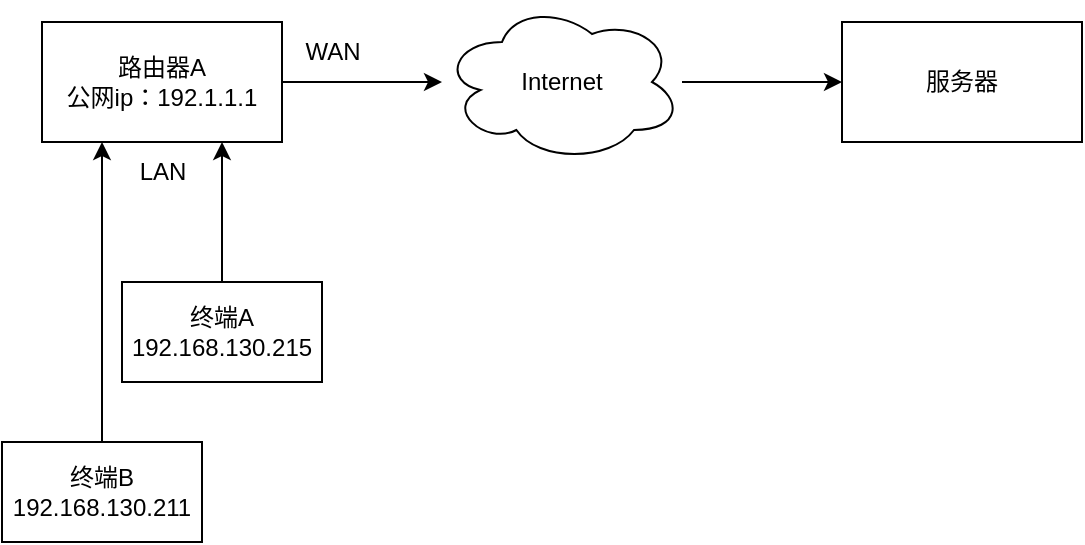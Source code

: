 <mxfile version="20.1.1" type="github">
  <diagram name="Page-1" id="c37626ed-c26b-45fb-9056-f9ebc6bb27b6">
    <mxGraphModel dx="1422" dy="731" grid="1" gridSize="10" guides="1" tooltips="1" connect="1" arrows="1" fold="1" page="1" pageScale="1" pageWidth="1100" pageHeight="850" background="none" math="0" shadow="0">
      <root>
        <mxCell id="0" />
        <mxCell id="1" parent="0" />
        <mxCell id="1GOq2P0RvH6hPtLiv6r3-9" value="" style="edgeStyle=orthogonalEdgeStyle;rounded=0;orthogonalLoop=1;jettySize=auto;html=1;" edge="1" parent="1" source="1GOq2P0RvH6hPtLiv6r3-5" target="1GOq2P0RvH6hPtLiv6r3-14">
          <mxGeometry relative="1" as="geometry">
            <mxPoint x="360" y="150" as="targetPoint" />
          </mxGeometry>
        </mxCell>
        <mxCell id="1GOq2P0RvH6hPtLiv6r3-5" value="路由器A&lt;br&gt;公网ip：192.1.1.1" style="rounded=0;whiteSpace=wrap;html=1;" vertex="1" parent="1">
          <mxGeometry x="160" y="120" width="120" height="60" as="geometry" />
        </mxCell>
        <mxCell id="1GOq2P0RvH6hPtLiv6r3-7" style="edgeStyle=orthogonalEdgeStyle;rounded=0;orthogonalLoop=1;jettySize=auto;html=1;entryX=0.75;entryY=1;entryDx=0;entryDy=0;" edge="1" parent="1" source="1GOq2P0RvH6hPtLiv6r3-6" target="1GOq2P0RvH6hPtLiv6r3-5">
          <mxGeometry relative="1" as="geometry" />
        </mxCell>
        <mxCell id="1GOq2P0RvH6hPtLiv6r3-6" value="终端A&lt;br&gt;192.168.130.215" style="rounded=0;whiteSpace=wrap;html=1;" vertex="1" parent="1">
          <mxGeometry x="200" y="250" width="100" height="50" as="geometry" />
        </mxCell>
        <mxCell id="1GOq2P0RvH6hPtLiv6r3-11" style="edgeStyle=orthogonalEdgeStyle;rounded=0;orthogonalLoop=1;jettySize=auto;html=1;entryX=0.25;entryY=1;entryDx=0;entryDy=0;" edge="1" parent="1" source="1GOq2P0RvH6hPtLiv6r3-10" target="1GOq2P0RvH6hPtLiv6r3-5">
          <mxGeometry relative="1" as="geometry" />
        </mxCell>
        <mxCell id="1GOq2P0RvH6hPtLiv6r3-10" value="终端B&lt;br&gt;192.168.130.211" style="rounded=0;whiteSpace=wrap;html=1;" vertex="1" parent="1">
          <mxGeometry x="140" y="330" width="100" height="50" as="geometry" />
        </mxCell>
        <mxCell id="1GOq2P0RvH6hPtLiv6r3-12" value="LAN" style="text;html=1;align=center;verticalAlign=middle;resizable=0;points=[];autosize=1;strokeColor=none;fillColor=none;" vertex="1" parent="1">
          <mxGeometry x="195" y="180" width="50" height="30" as="geometry" />
        </mxCell>
        <mxCell id="1GOq2P0RvH6hPtLiv6r3-13" value="WAN&lt;br&gt;" style="text;html=1;align=center;verticalAlign=middle;resizable=0;points=[];autosize=1;strokeColor=none;fillColor=none;" vertex="1" parent="1">
          <mxGeometry x="280" y="120" width="50" height="30" as="geometry" />
        </mxCell>
        <mxCell id="1GOq2P0RvH6hPtLiv6r3-17" value="" style="edgeStyle=orthogonalEdgeStyle;rounded=0;orthogonalLoop=1;jettySize=auto;html=1;" edge="1" parent="1" source="1GOq2P0RvH6hPtLiv6r3-14" target="1GOq2P0RvH6hPtLiv6r3-16">
          <mxGeometry relative="1" as="geometry" />
        </mxCell>
        <mxCell id="1GOq2P0RvH6hPtLiv6r3-14" value="Internet" style="ellipse;shape=cloud;whiteSpace=wrap;html=1;rounded=0;" vertex="1" parent="1">
          <mxGeometry x="360" y="110" width="120" height="80" as="geometry" />
        </mxCell>
        <mxCell id="1GOq2P0RvH6hPtLiv6r3-16" value="服务器" style="whiteSpace=wrap;html=1;rounded=0;" vertex="1" parent="1">
          <mxGeometry x="560" y="120" width="120" height="60" as="geometry" />
        </mxCell>
      </root>
    </mxGraphModel>
  </diagram>
</mxfile>
